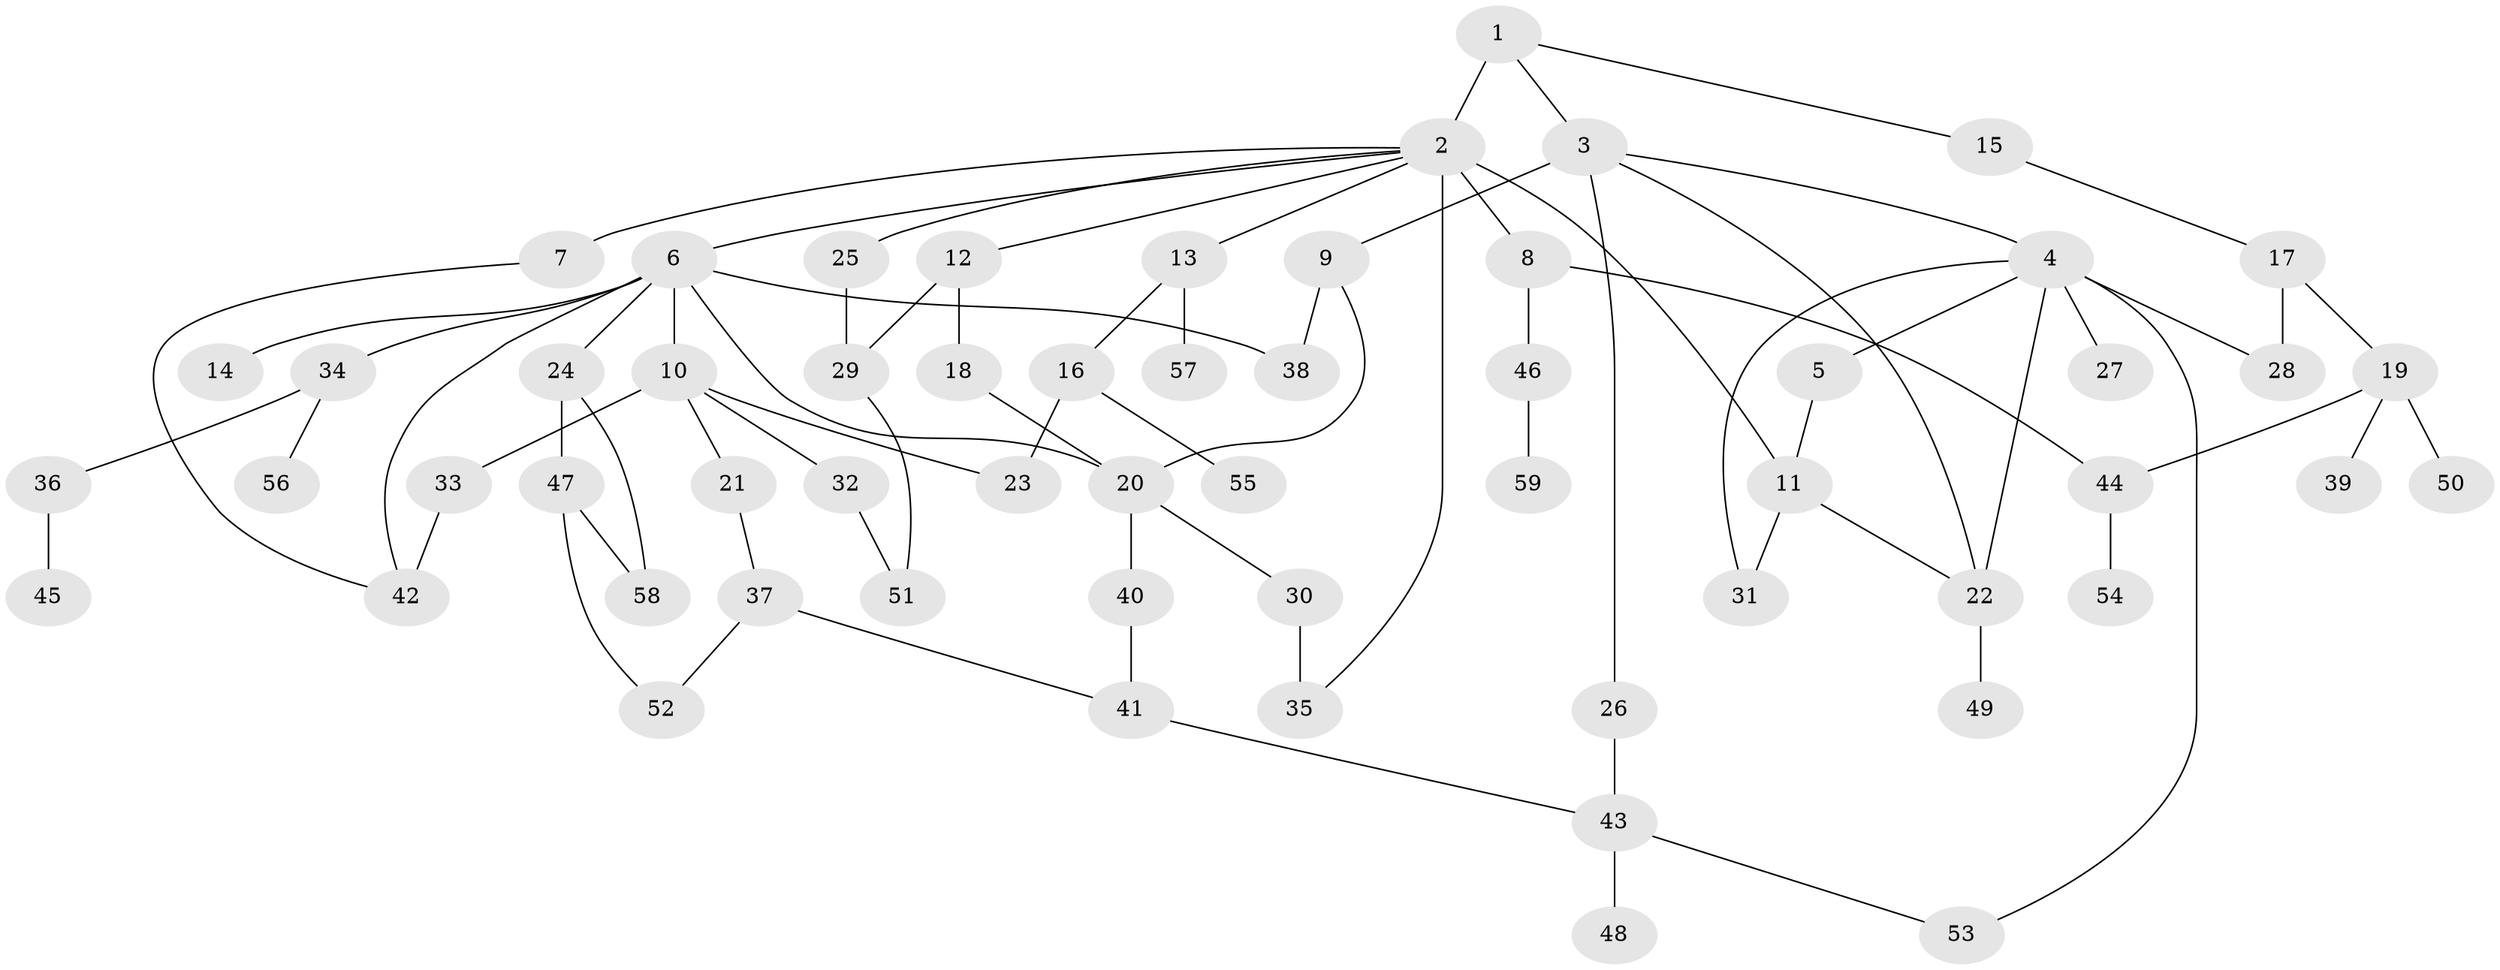 // original degree distribution, {7: 0.01694915254237288, 8: 0.00847457627118644, 5: 0.025423728813559324, 4: 0.07627118644067797, 2: 0.3305084745762712, 3: 0.22033898305084745, 6: 0.025423728813559324, 1: 0.2966101694915254}
// Generated by graph-tools (version 1.1) at 2025/34/03/09/25 02:34:28]
// undirected, 59 vertices, 78 edges
graph export_dot {
graph [start="1"]
  node [color=gray90,style=filled];
  1;
  2;
  3;
  4;
  5;
  6;
  7;
  8;
  9;
  10;
  11;
  12;
  13;
  14;
  15;
  16;
  17;
  18;
  19;
  20;
  21;
  22;
  23;
  24;
  25;
  26;
  27;
  28;
  29;
  30;
  31;
  32;
  33;
  34;
  35;
  36;
  37;
  38;
  39;
  40;
  41;
  42;
  43;
  44;
  45;
  46;
  47;
  48;
  49;
  50;
  51;
  52;
  53;
  54;
  55;
  56;
  57;
  58;
  59;
  1 -- 2 [weight=3.0];
  1 -- 3 [weight=2.0];
  1 -- 15 [weight=1.0];
  2 -- 6 [weight=1.0];
  2 -- 7 [weight=2.0];
  2 -- 8 [weight=2.0];
  2 -- 11 [weight=1.0];
  2 -- 12 [weight=1.0];
  2 -- 13 [weight=1.0];
  2 -- 25 [weight=1.0];
  2 -- 35 [weight=1.0];
  3 -- 4 [weight=1.0];
  3 -- 9 [weight=1.0];
  3 -- 22 [weight=1.0];
  3 -- 26 [weight=1.0];
  4 -- 5 [weight=1.0];
  4 -- 22 [weight=2.0];
  4 -- 27 [weight=1.0];
  4 -- 28 [weight=1.0];
  4 -- 31 [weight=1.0];
  4 -- 53 [weight=1.0];
  5 -- 11 [weight=1.0];
  6 -- 10 [weight=1.0];
  6 -- 14 [weight=1.0];
  6 -- 20 [weight=1.0];
  6 -- 24 [weight=1.0];
  6 -- 34 [weight=1.0];
  6 -- 38 [weight=1.0];
  6 -- 42 [weight=1.0];
  7 -- 42 [weight=1.0];
  8 -- 44 [weight=1.0];
  8 -- 46 [weight=1.0];
  9 -- 20 [weight=1.0];
  9 -- 38 [weight=2.0];
  10 -- 21 [weight=1.0];
  10 -- 23 [weight=1.0];
  10 -- 32 [weight=1.0];
  10 -- 33 [weight=1.0];
  11 -- 22 [weight=1.0];
  11 -- 31 [weight=1.0];
  12 -- 18 [weight=1.0];
  12 -- 29 [weight=1.0];
  13 -- 16 [weight=1.0];
  13 -- 57 [weight=1.0];
  15 -- 17 [weight=1.0];
  16 -- 23 [weight=1.0];
  16 -- 55 [weight=2.0];
  17 -- 19 [weight=1.0];
  17 -- 28 [weight=1.0];
  18 -- 20 [weight=1.0];
  19 -- 39 [weight=1.0];
  19 -- 44 [weight=2.0];
  19 -- 50 [weight=1.0];
  20 -- 30 [weight=1.0];
  20 -- 40 [weight=1.0];
  21 -- 37 [weight=1.0];
  22 -- 49 [weight=3.0];
  24 -- 47 [weight=1.0];
  24 -- 58 [weight=1.0];
  25 -- 29 [weight=1.0];
  26 -- 43 [weight=1.0];
  29 -- 51 [weight=1.0];
  30 -- 35 [weight=1.0];
  32 -- 51 [weight=1.0];
  33 -- 42 [weight=2.0];
  34 -- 36 [weight=1.0];
  34 -- 56 [weight=1.0];
  36 -- 45 [weight=2.0];
  37 -- 41 [weight=1.0];
  37 -- 52 [weight=1.0];
  40 -- 41 [weight=1.0];
  41 -- 43 [weight=1.0];
  43 -- 48 [weight=2.0];
  43 -- 53 [weight=1.0];
  44 -- 54 [weight=1.0];
  46 -- 59 [weight=1.0];
  47 -- 52 [weight=1.0];
  47 -- 58 [weight=1.0];
}
